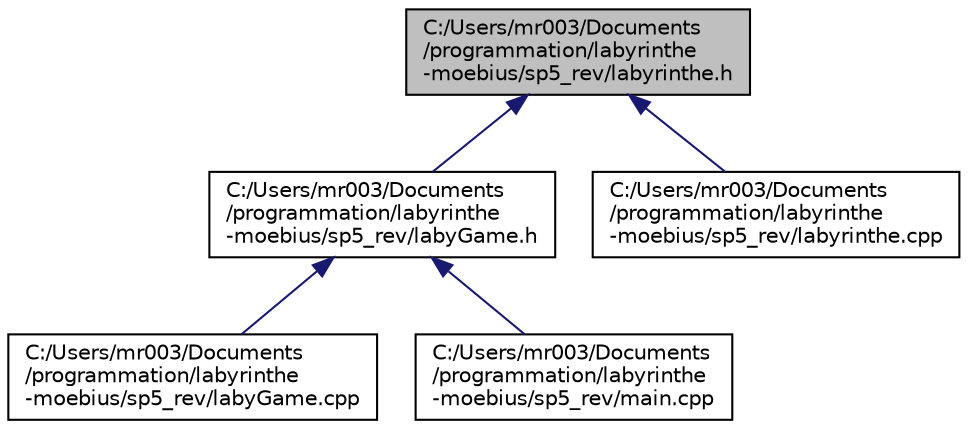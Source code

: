 digraph "C:/Users/mr003/Documents/programmation/labyrinthe-moebius/sp5_rev/labyrinthe.h"
{
 // LATEX_PDF_SIZE
  edge [fontname="Helvetica",fontsize="10",labelfontname="Helvetica",labelfontsize="10"];
  node [fontname="Helvetica",fontsize="10",shape=record];
  Node1 [label="C:/Users/mr003/Documents\l/programmation/labyrinthe\l-moebius/sp5_rev/labyrinthe.h",height=0.2,width=0.4,color="black", fillcolor="grey75", style="filled", fontcolor="black",tooltip="Composant labyrinthe Structures de données et algorithmes."];
  Node1 -> Node2 [dir="back",color="midnightblue",fontsize="10",style="solid",fontname="Helvetica"];
  Node2 [label="C:/Users/mr003/Documents\l/programmation/labyrinthe\l-moebius/sp5_rev/labyGame.h",height=0.2,width=0.4,color="black", fillcolor="white", style="filled",URL="$laby_game_8h.html",tooltip="Composant LabyGame Structures de données et algorithmes."];
  Node2 -> Node3 [dir="back",color="midnightblue",fontsize="10",style="solid",fontname="Helvetica"];
  Node3 [label="C:/Users/mr003/Documents\l/programmation/labyrinthe\l-moebius/sp5_rev/labyGame.cpp",height=0.2,width=0.4,color="black", fillcolor="white", style="filled",URL="$laby_game_8cpp.html",tooltip="Composant LabyGame Structures de données et algorithmes."];
  Node2 -> Node4 [dir="back",color="midnightblue",fontsize="10",style="solid",fontname="Helvetica"];
  Node4 [label="C:/Users/mr003/Documents\l/programmation/labyrinthe\l-moebius/sp5_rev/main.cpp",height=0.2,width=0.4,color="black", fillcolor="white", style="filled",URL="$main_8cpp.html",tooltip="Fonction principale du programme Structures de données et algorithmes."];
  Node1 -> Node5 [dir="back",color="midnightblue",fontsize="10",style="solid",fontname="Helvetica"];
  Node5 [label="C:/Users/mr003/Documents\l/programmation/labyrinthe\l-moebius/sp5_rev/labyrinthe.cpp",height=0.2,width=0.4,color="black", fillcolor="white", style="filled",URL="$labyrinthe_8cpp.html",tooltip="Composant labyrinthe Structures de données et algorithmes."];
}

